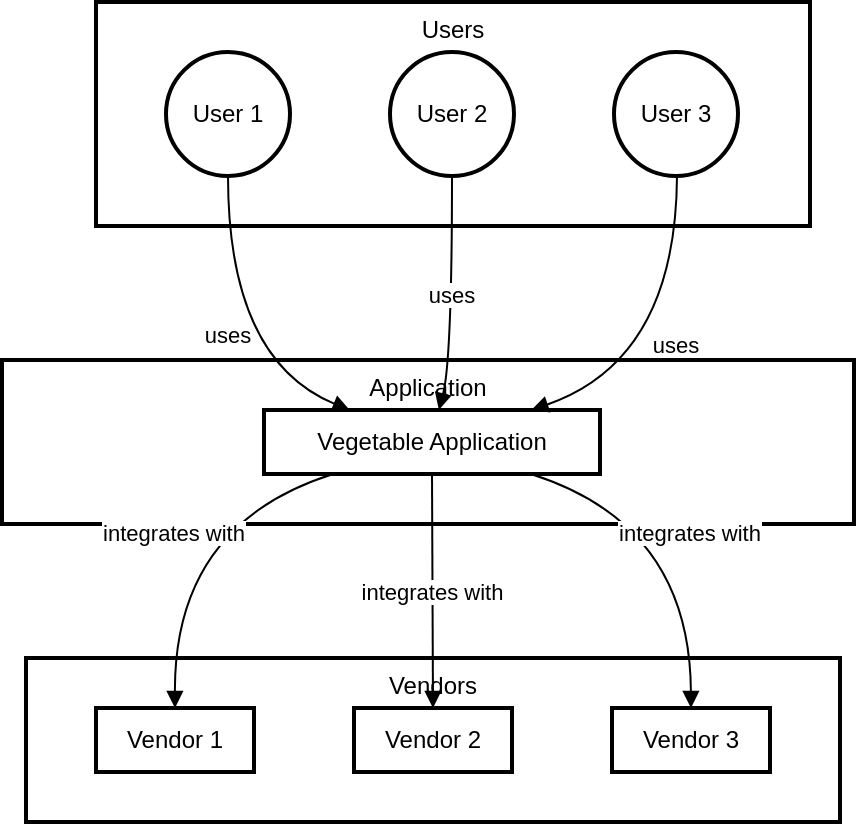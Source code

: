 <mxfile version="24.6.3" type="github">
  <diagram name="Page-1" id="gNcBQG6dhofmkJlkhqX6">
    <mxGraphModel>
      <root>
        <mxCell id="0" />
        <mxCell id="1" parent="0" />
        <mxCell id="2" value="Application" style="whiteSpace=wrap;strokeWidth=2;verticalAlign=top;" vertex="1" parent="1">
          <mxGeometry y="179" width="426" height="82" as="geometry" />
        </mxCell>
        <mxCell id="3" value="Vegetable Application" style="whiteSpace=wrap;strokeWidth=2;" vertex="1" parent="1">
          <mxGeometry x="131" y="204" width="168" height="32" as="geometry" />
        </mxCell>
        <mxCell id="4" value="Vendors" style="whiteSpace=wrap;strokeWidth=2;verticalAlign=top;" vertex="1" parent="1">
          <mxGeometry x="12" y="328" width="407" height="82" as="geometry" />
        </mxCell>
        <mxCell id="5" value="Vendor 1" style="whiteSpace=wrap;strokeWidth=2;" vertex="1" parent="1">
          <mxGeometry x="47" y="353" width="79" height="32" as="geometry" />
        </mxCell>
        <mxCell id="6" value="Vendor 2" style="whiteSpace=wrap;strokeWidth=2;" vertex="1" parent="1">
          <mxGeometry x="176" y="353" width="79" height="32" as="geometry" />
        </mxCell>
        <mxCell id="7" value="Vendor 3" style="whiteSpace=wrap;strokeWidth=2;" vertex="1" parent="1">
          <mxGeometry x="305" y="353" width="79" height="32" as="geometry" />
        </mxCell>
        <mxCell id="8" value="Users" style="whiteSpace=wrap;strokeWidth=2;verticalAlign=top;" vertex="1" parent="1">
          <mxGeometry x="47" width="357" height="112" as="geometry" />
        </mxCell>
        <mxCell id="9" value="User 1" style="ellipse;aspect=fixed;strokeWidth=2;whiteSpace=wrap;" vertex="1" parent="1">
          <mxGeometry x="82" y="25" width="62" height="62" as="geometry" />
        </mxCell>
        <mxCell id="10" value="User 2" style="ellipse;aspect=fixed;strokeWidth=2;whiteSpace=wrap;" vertex="1" parent="1">
          <mxGeometry x="194" y="25" width="62" height="62" as="geometry" />
        </mxCell>
        <mxCell id="11" value="User 3" style="ellipse;aspect=fixed;strokeWidth=2;whiteSpace=wrap;" vertex="1" parent="1">
          <mxGeometry x="306" y="25" width="62" height="62" as="geometry" />
        </mxCell>
        <mxCell id="12" value="uses" style="curved=1;startArrow=none;endArrow=block;exitX=0.5;exitY=1;entryX=0.26;entryY=0.01;" edge="1" parent="1" source="9" target="3">
          <mxGeometry relative="1" as="geometry">
            <Array as="points">
              <mxPoint x="113" y="179" />
            </Array>
          </mxGeometry>
        </mxCell>
        <mxCell id="13" value="uses" style="curved=1;startArrow=none;endArrow=block;exitX=0.5;exitY=1;entryX=0.52;entryY=0.01;" edge="1" parent="1" source="10" target="3">
          <mxGeometry relative="1" as="geometry">
            <Array as="points">
              <mxPoint x="225" y="179" />
            </Array>
          </mxGeometry>
        </mxCell>
        <mxCell id="14" value="uses" style="curved=1;startArrow=none;endArrow=block;exitX=0.51;exitY=1;entryX=0.79;entryY=0.01;" edge="1" parent="1" source="11" target="3">
          <mxGeometry relative="1" as="geometry">
            <Array as="points">
              <mxPoint x="337" y="179" />
            </Array>
          </mxGeometry>
        </mxCell>
        <mxCell id="15" value="integrates with" style="curved=1;startArrow=none;endArrow=block;exitX=0.2;exitY=1.01;entryX=0.5;entryY=0.01;" edge="1" parent="1" source="3" target="5">
          <mxGeometry relative="1" as="geometry">
            <Array as="points">
              <mxPoint x="86" y="261" />
            </Array>
          </mxGeometry>
        </mxCell>
        <mxCell id="16" value="integrates with" style="curved=1;startArrow=none;endArrow=block;exitX=0.5;exitY=1.01;entryX=0.5;entryY=0.01;" edge="1" parent="1" source="3" target="6">
          <mxGeometry relative="1" as="geometry">
            <Array as="points" />
          </mxGeometry>
        </mxCell>
        <mxCell id="17" value="integrates with" style="curved=1;startArrow=none;endArrow=block;exitX=0.8;exitY=1.01;entryX=0.5;entryY=0.01;" edge="1" parent="1" source="3" target="7">
          <mxGeometry relative="1" as="geometry">
            <Array as="points">
              <mxPoint x="344" y="261" />
            </Array>
          </mxGeometry>
        </mxCell>
      </root>
    </mxGraphModel>
  </diagram>
</mxfile>
